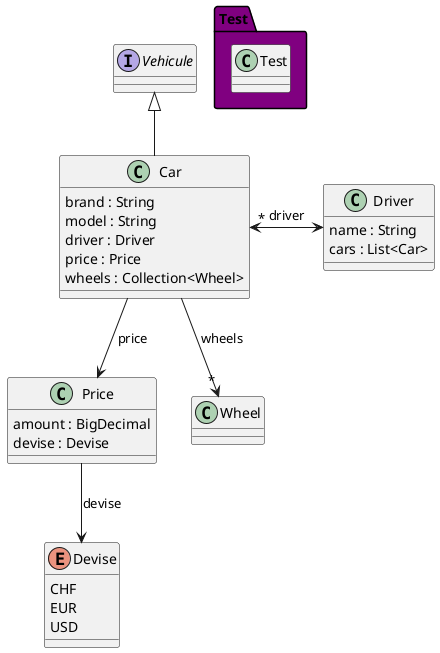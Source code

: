@startuml

package Test #purple {
    class Test
}

interface Vehicule

class Car {
  brand : String
  model : String
  driver : Driver
  price : Price
  wheels : Collection<Wheel>
}

class Driver {
  name : String
  cars : List<Car>
}

class Price {
  amount : BigDecimal
  devise : Devise
}

class Wheel

enum Devise {
  CHF
  EUR
  USD
}

Vehicule <|-- Car
Car "*" <-> Driver : driver
Car --> Price : price
Car --> "*" Wheel : wheels
Price --> Devise : devise

@enduml